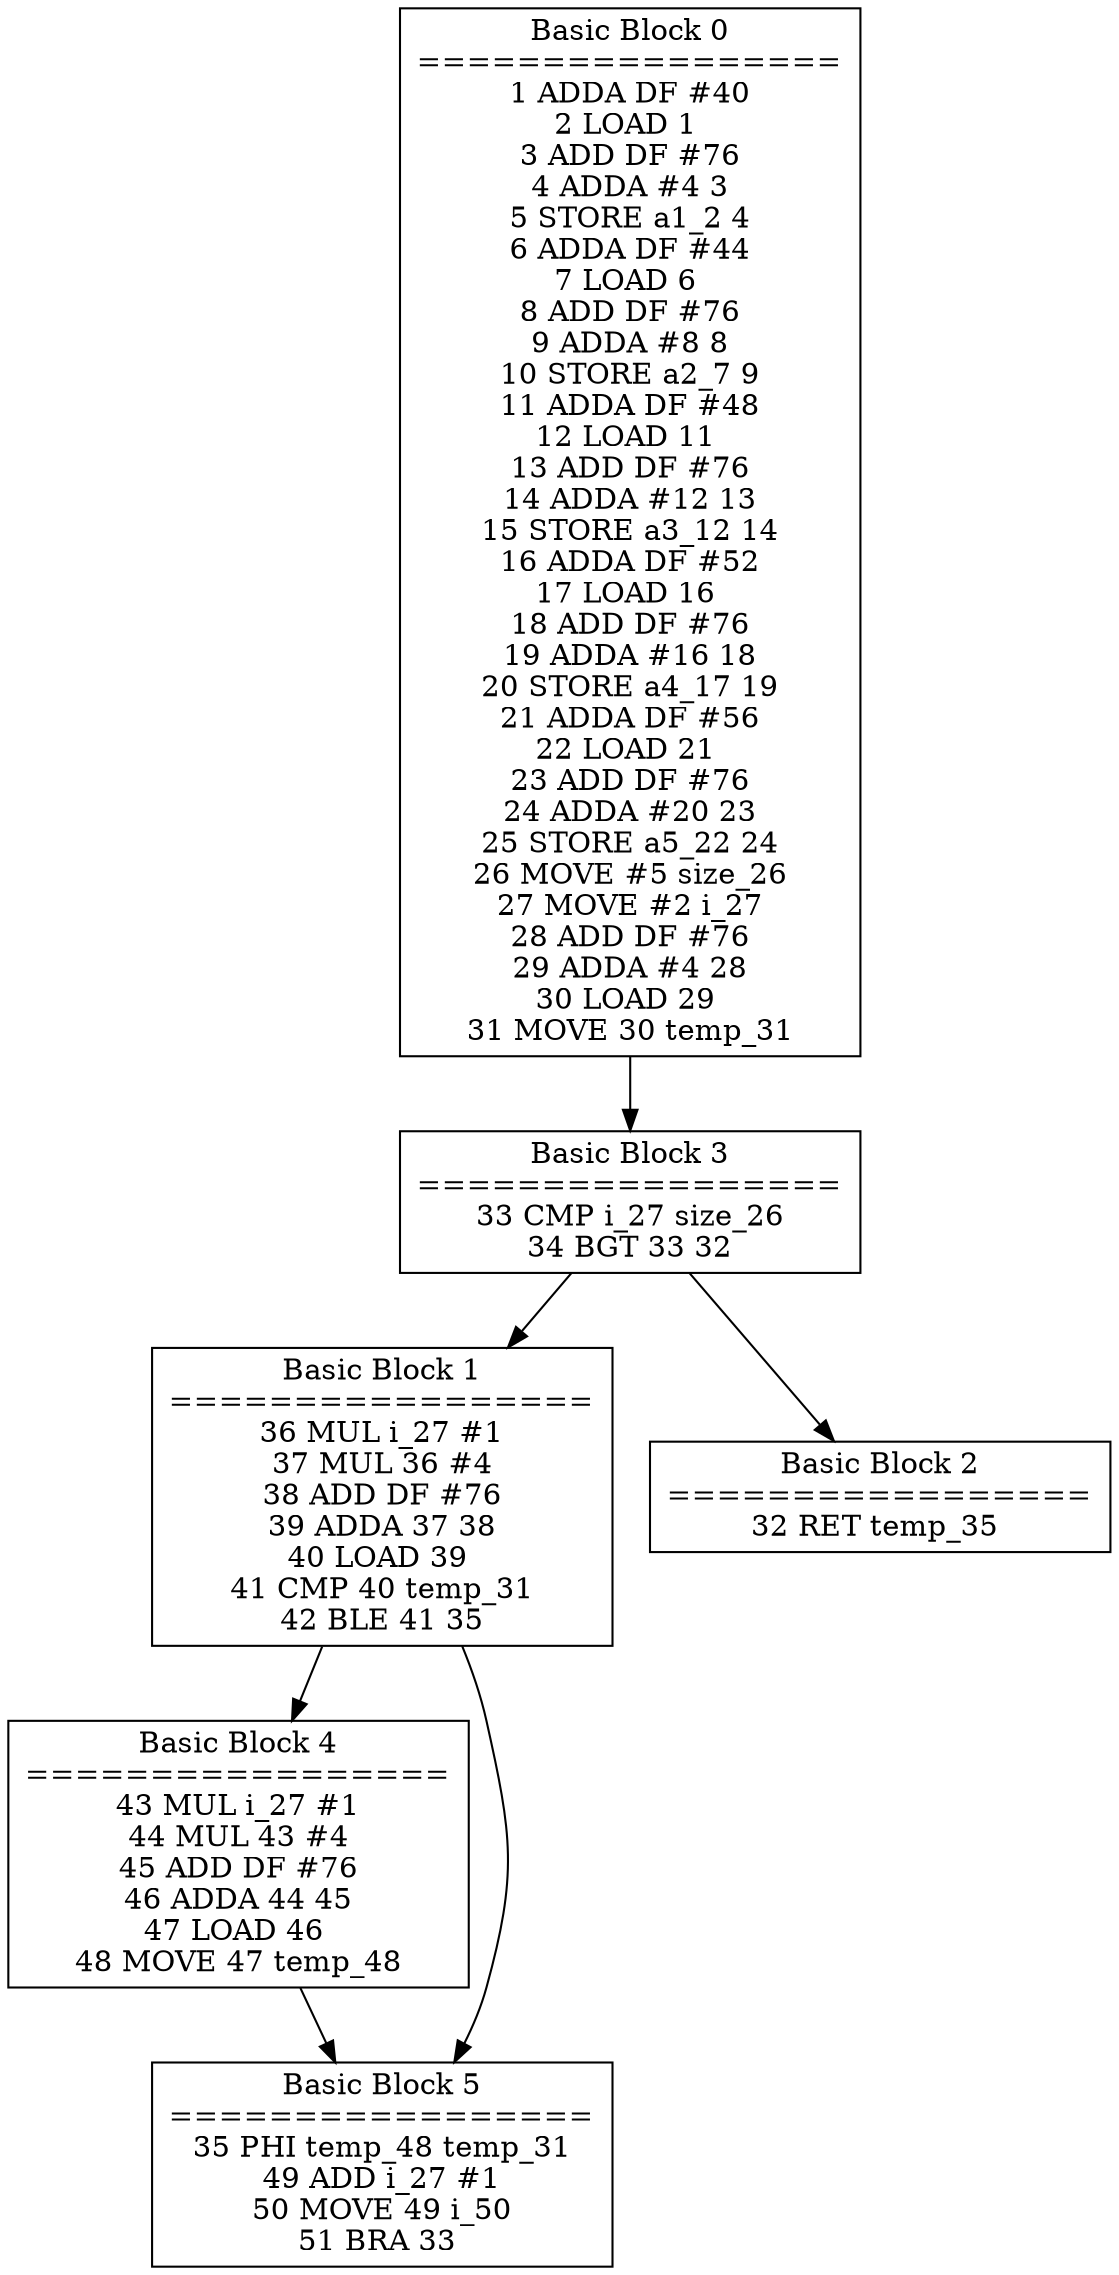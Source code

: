 digraph max {

"Basic Block 0" [shape=box, label="Basic Block 0
=================
1 ADDA DF #40
2 LOAD 1 
3 ADD DF #76
4 ADDA #4 3
5 STORE a1_2 4
6 ADDA DF #44
7 LOAD 6 
8 ADD DF #76
9 ADDA #8 8
10 STORE a2_7 9
11 ADDA DF #48
12 LOAD 11 
13 ADD DF #76
14 ADDA #12 13
15 STORE a3_12 14
16 ADDA DF #52
17 LOAD 16 
18 ADD DF #76
19 ADDA #16 18
20 STORE a4_17 19
21 ADDA DF #56
22 LOAD 21 
23 ADD DF #76
24 ADDA #20 23
25 STORE a5_22 24
26 MOVE #5 size_26
27 MOVE #2 i_27
28 ADD DF #76
29 ADDA #4 28
30 LOAD 29 
31 MOVE 30 temp_31
"];
"Basic Block 1" [shape=box, label="Basic Block 1
=================
36 MUL i_27 #1
37 MUL 36 #4
38 ADD DF #76
39 ADDA 37 38
40 LOAD 39 
41 CMP 40 temp_31
42 BLE 41 35
"];
"Basic Block 2" [shape=box, label="Basic Block 2
=================
32 RET temp_35 
"];
"Basic Block 3" [shape=box, label="Basic Block 3
=================
33 CMP i_27 size_26
34 BGT 33 32
"];
"Basic Block 4" [shape=box, label="Basic Block 4
=================
43 MUL i_27 #1
44 MUL 43 #4
45 ADD DF #76
46 ADDA 44 45
47 LOAD 46 
48 MOVE 47 temp_48
"];
"Basic Block 5" [shape=box, label="Basic Block 5
=================
35 PHI temp_48 temp_31
49 ADD i_27 #1
50 MOVE 49 i_50
51 BRA 33 
"];

"Basic Block 0" -> "Basic Block 3";
"Basic Block 1" -> "Basic Block 4";
"Basic Block 1" -> "Basic Block 5";
"Basic Block 3" -> "Basic Block 1";
"Basic Block 3" -> "Basic Block 2";
"Basic Block 4" -> "Basic Block 5";

}